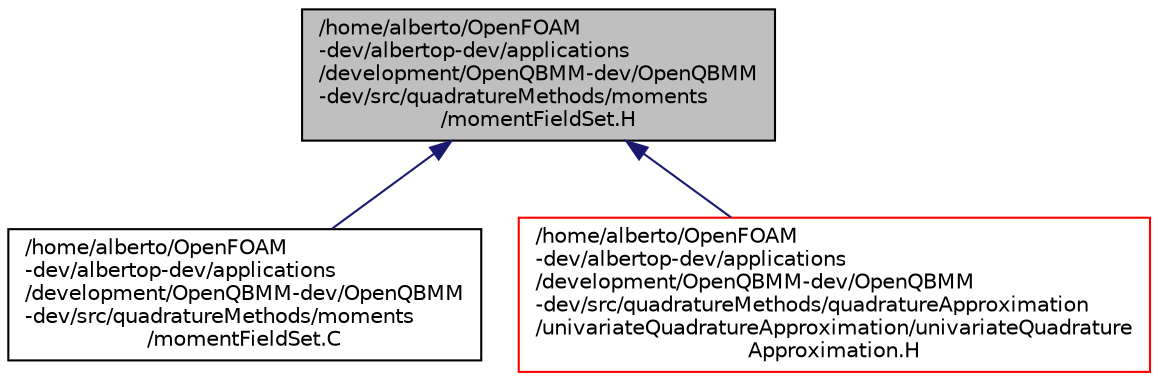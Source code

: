 digraph "/home/alberto/OpenFOAM-dev/albertop-dev/applications/development/OpenQBMM-dev/OpenQBMM-dev/src/quadratureMethods/moments/momentFieldSet.H"
{
  bgcolor="transparent";
  edge [fontname="Helvetica",fontsize="10",labelfontname="Helvetica",labelfontsize="10"];
  node [fontname="Helvetica",fontsize="10",shape=record];
  Node1 [label="/home/alberto/OpenFOAM\l-dev/albertop-dev/applications\l/development/OpenQBMM-dev/OpenQBMM\l-dev/src/quadratureMethods/moments\l/momentFieldSet.H",height=0.2,width=0.4,color="black", fillcolor="grey75", style="filled" fontcolor="black"];
  Node1 -> Node2 [dir="back",color="midnightblue",fontsize="10",style="solid",fontname="Helvetica"];
  Node2 [label="/home/alberto/OpenFOAM\l-dev/albertop-dev/applications\l/development/OpenQBMM-dev/OpenQBMM\l-dev/src/quadratureMethods/moments\l/momentFieldSet.C",height=0.2,width=0.4,color="black",URL="$d7/df7/a00058.html"];
  Node1 -> Node3 [dir="back",color="midnightblue",fontsize="10",style="solid",fontname="Helvetica"];
  Node3 [label="/home/alberto/OpenFOAM\l-dev/albertop-dev/applications\l/development/OpenQBMM-dev/OpenQBMM\l-dev/src/quadratureMethods/quadratureApproximation\l/univariateQuadratureApproximation/univariateQuadrature\lApproximation.H",height=0.2,width=0.4,color="red",URL="$df/dc8/a00122.html"];
}
